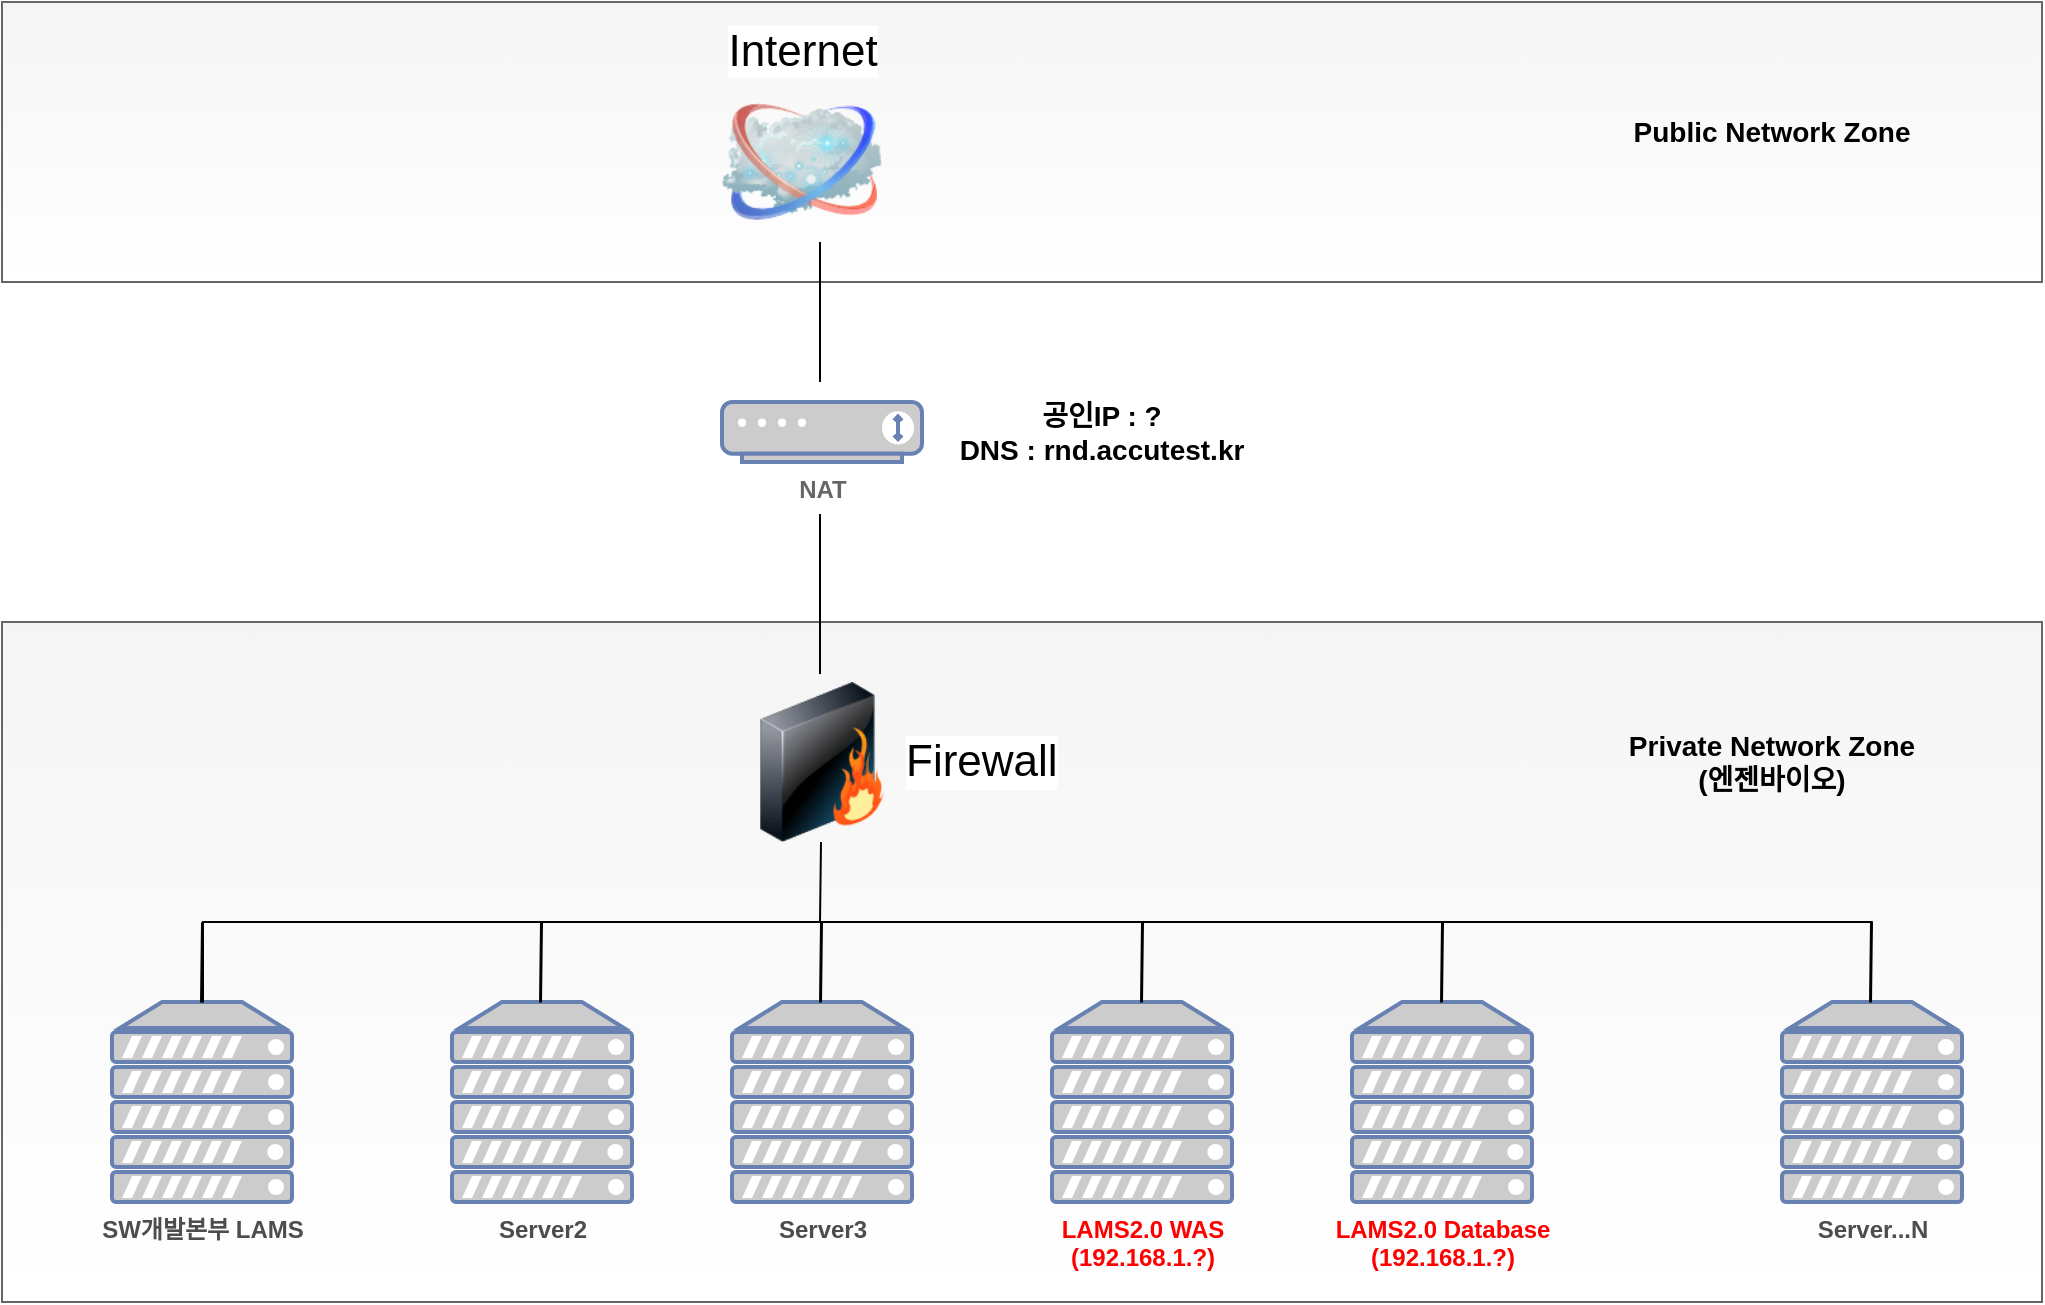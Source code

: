 <mxfile version="15.0.4" type="device"><diagram name="Page-1" id="55a83fd1-7818-8e21-69c5-c3457e3827bb"><mxGraphModel dx="1278" dy="579" grid="0" gridSize="10" guides="1" tooltips="1" connect="1" arrows="1" fold="1" page="1" pageScale="1" pageWidth="1100" pageHeight="850" background="none" math="0" shadow="0"><root><mxCell id="0"/><mxCell id="1" parent="0"/><mxCell id="uZxJlNAJOMBR4gH7Qwip-12" value="" style="rounded=0;whiteSpace=wrap;html=1;fillColor=#f5f5f5;strokeColor=#666666;fontColor=#333333;gradientColor=#ffffff;" parent="1" vertex="1"><mxGeometry x="30" y="390" width="1020" height="340" as="geometry"/></mxCell><mxCell id="uZxJlNAJOMBR4gH7Qwip-9" value="" style="rounded=0;whiteSpace=wrap;html=1;fillColor=#f5f5f5;strokeColor=#666666;fontColor=#333333;gradientColor=#ffffff;" parent="1" vertex="1"><mxGeometry x="30" y="80" width="1020" height="140" as="geometry"/></mxCell><mxCell id="69ecfefc5c41e42c-2" value="Internet" style="image;html=1;labelBackgroundColor=#ffffff;image=img/lib/clip_art/networking/Cloud_128x128.png;rounded=1;shadow=0;comic=0;strokeWidth=2;fontSize=22;labelPosition=center;verticalLabelPosition=top;align=center;verticalAlign=bottom;" parent="1" vertex="1"><mxGeometry x="390" y="120" width="80" height="80" as="geometry"/></mxCell><mxCell id="69ecfefc5c41e42c-3" value="Firewall" style="image;html=1;labelBackgroundColor=#ffffff;image=img/lib/clip_art/networking/Firewall_128x128.png;rounded=1;shadow=0;comic=0;strokeWidth=2;fontSize=22;labelPosition=right;verticalLabelPosition=middle;align=left;verticalAlign=middle;" parent="1" vertex="1"><mxGeometry x="400" y="420" width="80" height="80" as="geometry"/></mxCell><mxCell id="uZxJlNAJOMBR4gH7Qwip-1" value="&lt;b&gt;&lt;font color=&quot;#666666&quot;&gt;NAT&lt;/font&gt;&lt;/b&gt;" style="fontColor=#0066CC;verticalAlign=top;verticalLabelPosition=bottom;labelPosition=center;align=center;html=1;outlineConnect=0;fillColor=#CCCCCC;strokeColor=#6881B3;gradientColor=none;gradientDirection=north;strokeWidth=2;shape=mxgraph.networks.modem;" parent="1" vertex="1"><mxGeometry x="390" y="280" width="100" height="30" as="geometry"/></mxCell><mxCell id="uZxJlNAJOMBR4gH7Qwip-2" style="edgeStyle=none;rounded=0;html=1;labelBackgroundColor=none;endArrow=none;strokeWidth=1;fontFamily=Verdana;fontSize=22" parent="1" edge="1"><mxGeometry relative="1" as="geometry"><mxPoint x="439" y="270" as="sourcePoint"/><mxPoint x="439" y="200" as="targetPoint"/></mxGeometry></mxCell><mxCell id="uZxJlNAJOMBR4gH7Qwip-4" style="edgeStyle=none;rounded=0;html=1;labelBackgroundColor=none;endArrow=none;strokeWidth=1;fontFamily=Verdana;fontSize=22" parent="1" edge="1"><mxGeometry relative="1" as="geometry"><mxPoint x="439" y="416" as="sourcePoint"/><mxPoint x="439" y="336" as="targetPoint"/></mxGeometry></mxCell><mxCell id="uZxJlNAJOMBR4gH7Qwip-5" value="&lt;font color=&quot;#4d4d4d&quot;&gt;SW개발본부 LAMS&lt;/font&gt;" style="fontColor=#0066CC;verticalAlign=top;verticalLabelPosition=bottom;labelPosition=center;align=center;html=1;outlineConnect=0;fillColor=#CCCCCC;strokeColor=#6881B3;gradientColor=none;gradientDirection=north;strokeWidth=2;shape=mxgraph.networks.server;fontStyle=1" parent="1" vertex="1"><mxGeometry x="85" y="580" width="90" height="100" as="geometry"/></mxCell><mxCell id="uZxJlNAJOMBR4gH7Qwip-6" value="&lt;font color=&quot;#4d4d4d&quot;&gt;Server2&lt;/font&gt;" style="fontColor=#0066CC;verticalAlign=top;verticalLabelPosition=bottom;labelPosition=center;align=center;html=1;outlineConnect=0;fillColor=#CCCCCC;strokeColor=#6881B3;gradientColor=none;gradientDirection=north;strokeWidth=2;shape=mxgraph.networks.server;fontStyle=1" parent="1" vertex="1"><mxGeometry x="255" y="580" width="90" height="100" as="geometry"/></mxCell><mxCell id="uZxJlNAJOMBR4gH7Qwip-7" value="&lt;font color=&quot;#ff0000&quot;&gt;LAMS2.0 WAS&lt;br&gt;(192.168.1.?)&lt;br&gt;&lt;/font&gt;" style="fontColor=#0066CC;verticalAlign=top;verticalLabelPosition=bottom;labelPosition=center;align=center;html=1;outlineConnect=0;fillColor=#CCCCCC;strokeColor=#6881B3;gradientColor=none;gradientDirection=north;strokeWidth=2;shape=mxgraph.networks.server;fontStyle=1" parent="1" vertex="1"><mxGeometry x="555" y="580" width="90" height="100" as="geometry"/></mxCell><mxCell id="uZxJlNAJOMBR4gH7Qwip-8" value="&lt;font color=&quot;#ff0000&quot;&gt;LAMS2.0 Database&lt;br&gt;(192.168.1.?)&lt;br&gt;&lt;/font&gt;" style="fontColor=#0066CC;verticalAlign=top;verticalLabelPosition=bottom;labelPosition=center;align=center;html=1;outlineConnect=0;fillColor=#CCCCCC;strokeColor=#6881B3;gradientColor=none;gradientDirection=north;strokeWidth=2;shape=mxgraph.networks.server;fontStyle=1" parent="1" vertex="1"><mxGeometry x="705" y="580" width="90" height="100" as="geometry"/></mxCell><mxCell id="uZxJlNAJOMBR4gH7Qwip-10" value="Public Network Zone" style="text;html=1;strokeColor=none;fillColor=none;align=center;verticalAlign=middle;whiteSpace=wrap;rounded=0;fontSize=14;fontStyle=1" parent="1" vertex="1"><mxGeometry x="840" y="131" width="150" height="28" as="geometry"/></mxCell><mxCell id="uZxJlNAJOMBR4gH7Qwip-13" value="Private Network Zone&lt;br&gt;(엔젠바이오)" style="text;html=1;strokeColor=none;fillColor=none;align=center;verticalAlign=middle;whiteSpace=wrap;rounded=0;fontSize=14;fontStyle=1" parent="1" vertex="1"><mxGeometry x="840" y="435" width="150" height="50" as="geometry"/></mxCell><mxCell id="uZxJlNAJOMBR4gH7Qwip-14" value="공인IP : ?&lt;br&gt;DNS : rnd.accutest.kr" style="text;html=1;strokeColor=none;fillColor=none;align=center;verticalAlign=middle;whiteSpace=wrap;rounded=0;fontSize=14;fontStyle=1" parent="1" vertex="1"><mxGeometry x="505" y="270" width="150" height="50" as="geometry"/></mxCell><mxCell id="uZxJlNAJOMBR4gH7Qwip-16" value="" style="endArrow=none;html=1;fontSize=14;" parent="1" edge="1"><mxGeometry width="50" height="50" relative="1" as="geometry"><mxPoint x="193" y="540" as="sourcePoint"/><mxPoint x="130" y="540" as="targetPoint"/><Array as="points"><mxPoint x="970" y="540"/></Array></mxGeometry></mxCell><mxCell id="uZxJlNAJOMBR4gH7Qwip-19" value="" style="endArrow=none;html=1;fontSize=14;strokeWidth=1.5;" parent="1" edge="1"><mxGeometry width="50" height="50" relative="1" as="geometry"><mxPoint x="299" y="580" as="sourcePoint"/><mxPoint x="299.5" y="540" as="targetPoint"/></mxGeometry></mxCell><mxCell id="uZxJlNAJOMBR4gH7Qwip-21" value="" style="endArrow=none;html=1;fontSize=14;strokeWidth=1.5;" parent="1" edge="1"><mxGeometry width="50" height="50" relative="1" as="geometry"><mxPoint x="129.5" y="580" as="sourcePoint"/><mxPoint x="130" y="540" as="targetPoint"/></mxGeometry></mxCell><mxCell id="uZxJlNAJOMBR4gH7Qwip-22" value="" style="endArrow=none;html=1;fontSize=14;strokeWidth=1.5;" parent="1" edge="1"><mxGeometry width="50" height="50" relative="1" as="geometry"><mxPoint x="130" y="580" as="sourcePoint"/><mxPoint x="130" y="540" as="targetPoint"/></mxGeometry></mxCell><mxCell id="uZxJlNAJOMBR4gH7Qwip-23" value="" style="endArrow=none;html=1;fontSize=14;strokeWidth=1.5;" parent="1" edge="1"><mxGeometry width="50" height="50" relative="1" as="geometry"><mxPoint x="599.5" y="580" as="sourcePoint"/><mxPoint x="600" y="540" as="targetPoint"/></mxGeometry></mxCell><mxCell id="uZxJlNAJOMBR4gH7Qwip-24" value="" style="endArrow=none;html=1;fontSize=14;strokeWidth=1.5;" parent="1" edge="1"><mxGeometry width="50" height="50" relative="1" as="geometry"><mxPoint x="749.5" y="580" as="sourcePoint"/><mxPoint x="750" y="540" as="targetPoint"/></mxGeometry></mxCell><mxCell id="uZxJlNAJOMBR4gH7Qwip-25" style="edgeStyle=none;rounded=0;html=1;labelBackgroundColor=none;endArrow=none;strokeWidth=1;fontFamily=Verdana;fontSize=22" parent="1" edge="1"><mxGeometry relative="1" as="geometry"><mxPoint x="439" y="540" as="sourcePoint"/><mxPoint x="439.5" y="500" as="targetPoint"/></mxGeometry></mxCell><mxCell id="uZxJlNAJOMBR4gH7Qwip-28" value="&lt;font color=&quot;#4d4d4d&quot;&gt;Server3&lt;/font&gt;" style="fontColor=#0066CC;verticalAlign=top;verticalLabelPosition=bottom;labelPosition=center;align=center;html=1;outlineConnect=0;fillColor=#CCCCCC;strokeColor=#6881B3;gradientColor=none;gradientDirection=north;strokeWidth=2;shape=mxgraph.networks.server;fontStyle=1" parent="1" vertex="1"><mxGeometry x="395" y="580" width="90" height="100" as="geometry"/></mxCell><mxCell id="uZxJlNAJOMBR4gH7Qwip-29" value="" style="endArrow=none;html=1;fontSize=14;strokeWidth=1.5;" parent="1" edge="1"><mxGeometry width="50" height="50" relative="1" as="geometry"><mxPoint x="439" y="580" as="sourcePoint"/><mxPoint x="439.5" y="540" as="targetPoint"/></mxGeometry></mxCell><mxCell id="uZxJlNAJOMBR4gH7Qwip-30" value="&lt;font color=&quot;#4d4d4d&quot;&gt;Server...N&lt;/font&gt;" style="fontColor=#0066CC;verticalAlign=top;verticalLabelPosition=bottom;labelPosition=center;align=center;html=1;outlineConnect=0;fillColor=#CCCCCC;strokeColor=#6881B3;gradientColor=none;gradientDirection=north;strokeWidth=2;shape=mxgraph.networks.server;fontStyle=1" parent="1" vertex="1"><mxGeometry x="920" y="580" width="90" height="100" as="geometry"/></mxCell><mxCell id="uZxJlNAJOMBR4gH7Qwip-31" value="" style="endArrow=none;html=1;fontSize=14;strokeWidth=1.5;" parent="1" edge="1"><mxGeometry width="50" height="50" relative="1" as="geometry"><mxPoint x="964" y="580" as="sourcePoint"/><mxPoint x="964.5" y="540" as="targetPoint"/></mxGeometry></mxCell></root></mxGraphModel></diagram></mxfile>